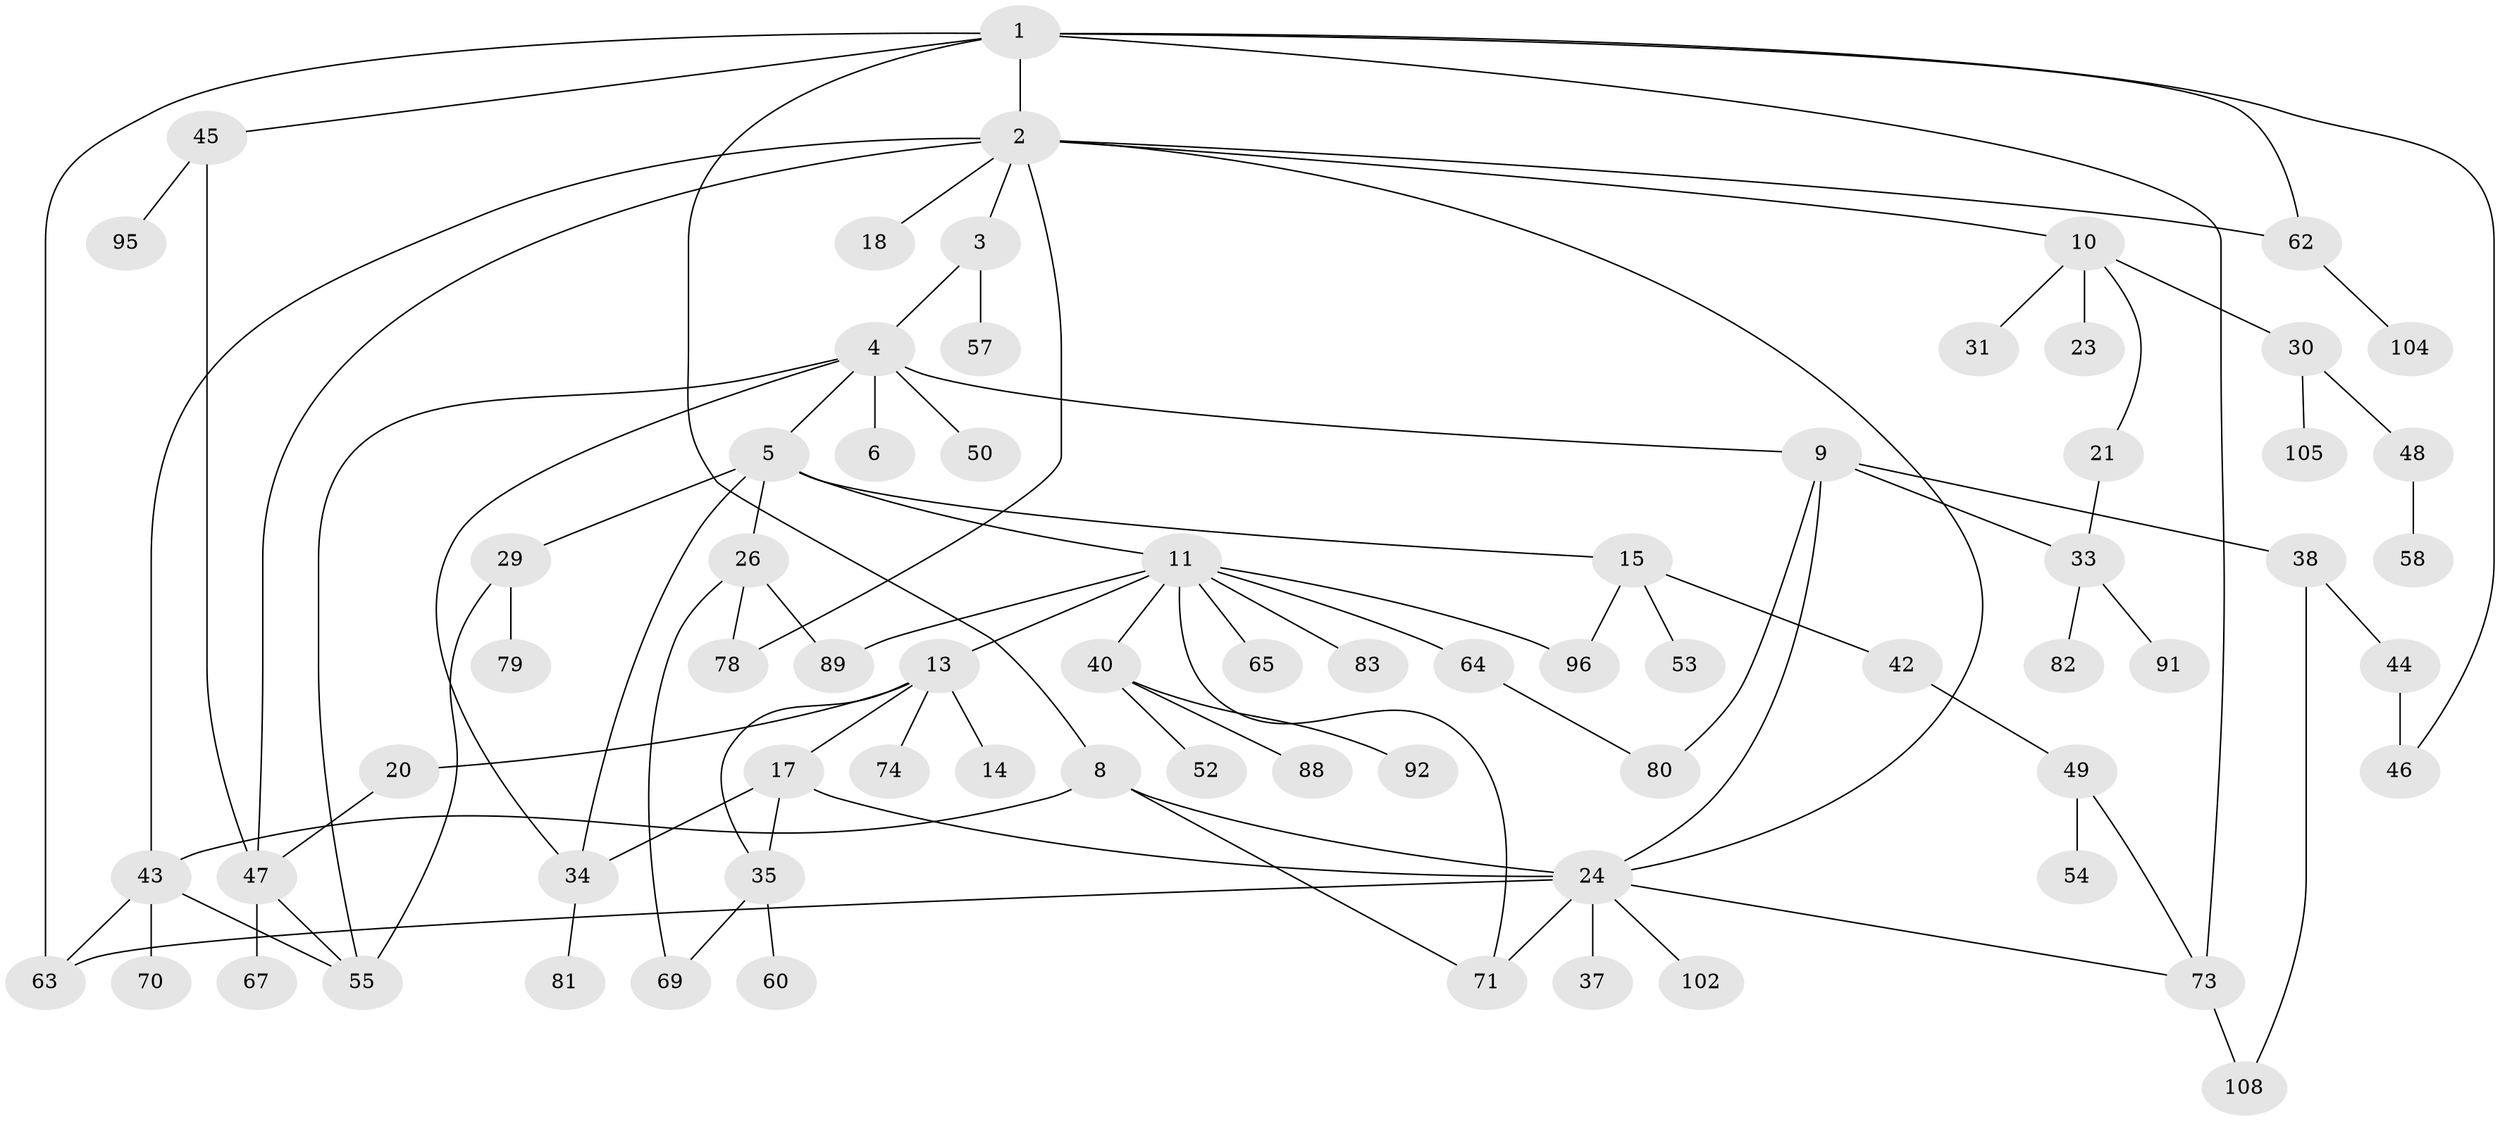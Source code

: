 // original degree distribution, {5: 0.05504587155963303, 8: 0.01834862385321101, 3: 0.1834862385321101, 7: 0.01834862385321101, 2: 0.30275229357798167, 4: 0.10091743119266056, 6: 0.009174311926605505, 1: 0.3119266055045872}
// Generated by graph-tools (version 1.1) at 2025/41/03/06/25 10:41:27]
// undirected, 71 vertices, 97 edges
graph export_dot {
graph [start="1"]
  node [color=gray90,style=filled];
  1 [super="+22"];
  2 [super="+39"];
  3;
  4 [super="+7"];
  5 [super="+12"];
  6 [super="+28"];
  8 [super="+36"];
  9 [super="+19"];
  10 [super="+16"];
  11 [super="+51"];
  13 [super="+56"];
  14 [super="+93"];
  15 [super="+25"];
  17 [super="+32"];
  18;
  20;
  21;
  23;
  24 [super="+27"];
  26 [super="+106"];
  29;
  30;
  31;
  33 [super="+72"];
  34 [super="+41"];
  35 [super="+76"];
  37;
  38 [super="+61"];
  40 [super="+68"];
  42;
  43;
  44 [super="+98"];
  45 [super="+59"];
  46 [super="+107"];
  47 [super="+66"];
  48 [super="+90"];
  49 [super="+77"];
  50;
  52;
  53;
  54;
  55 [super="+101"];
  57 [super="+84"];
  58;
  60;
  62 [super="+100"];
  63 [super="+87"];
  64 [super="+99"];
  65 [super="+75"];
  67;
  69 [super="+109"];
  70;
  71 [super="+103"];
  73 [super="+86"];
  74;
  78;
  79 [super="+85"];
  80;
  81 [super="+94"];
  82 [super="+97"];
  83;
  88;
  89;
  91;
  92;
  95;
  96;
  102;
  104;
  105;
  108;
  1 -- 2;
  1 -- 8;
  1 -- 46;
  1 -- 73;
  1 -- 45;
  1 -- 62;
  1 -- 63;
  2 -- 3;
  2 -- 10;
  2 -- 18;
  2 -- 62;
  2 -- 47;
  2 -- 78;
  2 -- 24;
  2 -- 43;
  3 -- 4;
  3 -- 57;
  4 -- 5;
  4 -- 6;
  4 -- 9;
  4 -- 50;
  4 -- 34;
  4 -- 55;
  5 -- 11;
  5 -- 29;
  5 -- 26;
  5 -- 15;
  5 -- 34;
  8 -- 43;
  8 -- 71;
  8 -- 24;
  9 -- 24;
  9 -- 80;
  9 -- 33;
  9 -- 38;
  10 -- 21;
  10 -- 23;
  10 -- 30;
  10 -- 31;
  11 -- 13;
  11 -- 40;
  11 -- 64;
  11 -- 65;
  11 -- 89;
  11 -- 96;
  11 -- 83;
  11 -- 71;
  13 -- 14;
  13 -- 17;
  13 -- 20;
  13 -- 35;
  13 -- 74;
  15 -- 96;
  15 -- 42;
  15 -- 53;
  17 -- 35;
  17 -- 24;
  17 -- 34;
  20 -- 47;
  21 -- 33;
  24 -- 63;
  24 -- 37;
  24 -- 102;
  24 -- 73;
  24 -- 71;
  26 -- 78;
  26 -- 69;
  26 -- 89;
  29 -- 79;
  29 -- 55;
  30 -- 48;
  30 -- 105;
  33 -- 82;
  33 -- 91;
  34 -- 81;
  35 -- 60;
  35 -- 69;
  38 -- 44;
  38 -- 108;
  40 -- 52;
  40 -- 88;
  40 -- 92;
  42 -- 49;
  43 -- 55;
  43 -- 70;
  43 -- 63;
  44 -- 46;
  45 -- 47;
  45 -- 95;
  47 -- 67;
  47 -- 55;
  48 -- 58;
  49 -- 54;
  49 -- 73;
  62 -- 104;
  64 -- 80;
  73 -- 108;
}
